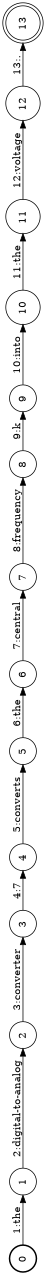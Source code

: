 digraph FST {
rankdir = LR;
size = "8.5,11";
label = "";
center = 1;
orientation = Landscape;
ranksep = "0.4";
nodesep = "0.25";
0 [label = "0", shape = circle, style = bold, fontsize = 14]
	0 -> 1 [label = "1:the", fontsize = 14];
1 [label = "1", shape = circle, style = solid, fontsize = 14]
	1 -> 2 [label = "2:digital-to-analog", fontsize = 14];
2 [label = "2", shape = circle, style = solid, fontsize = 14]
	2 -> 3 [label = "3:converter", fontsize = 14];
3 [label = "3", shape = circle, style = solid, fontsize = 14]
	3 -> 4 [label = "4:7", fontsize = 14];
4 [label = "4", shape = circle, style = solid, fontsize = 14]
	4 -> 5 [label = "5:converts", fontsize = 14];
5 [label = "5", shape = circle, style = solid, fontsize = 14]
	5 -> 6 [label = "6:the", fontsize = 14];
6 [label = "6", shape = circle, style = solid, fontsize = 14]
	6 -> 7 [label = "7:central", fontsize = 14];
7 [label = "7", shape = circle, style = solid, fontsize = 14]
	7 -> 8 [label = "8:frequency", fontsize = 14];
8 [label = "8", shape = circle, style = solid, fontsize = 14]
	8 -> 9 [label = "9:k", fontsize = 14];
9 [label = "9", shape = circle, style = solid, fontsize = 14]
	9 -> 10 [label = "10:into", fontsize = 14];
10 [label = "10", shape = circle, style = solid, fontsize = 14]
	10 -> 11 [label = "11:the", fontsize = 14];
11 [label = "11", shape = circle, style = solid, fontsize = 14]
	11 -> 12 [label = "12:voltage", fontsize = 14];
12 [label = "12", shape = circle, style = solid, fontsize = 14]
	12 -> 13 [label = "13:.", fontsize = 14];
13 [label = "13", shape = doublecircle, style = solid, fontsize = 14]
}
